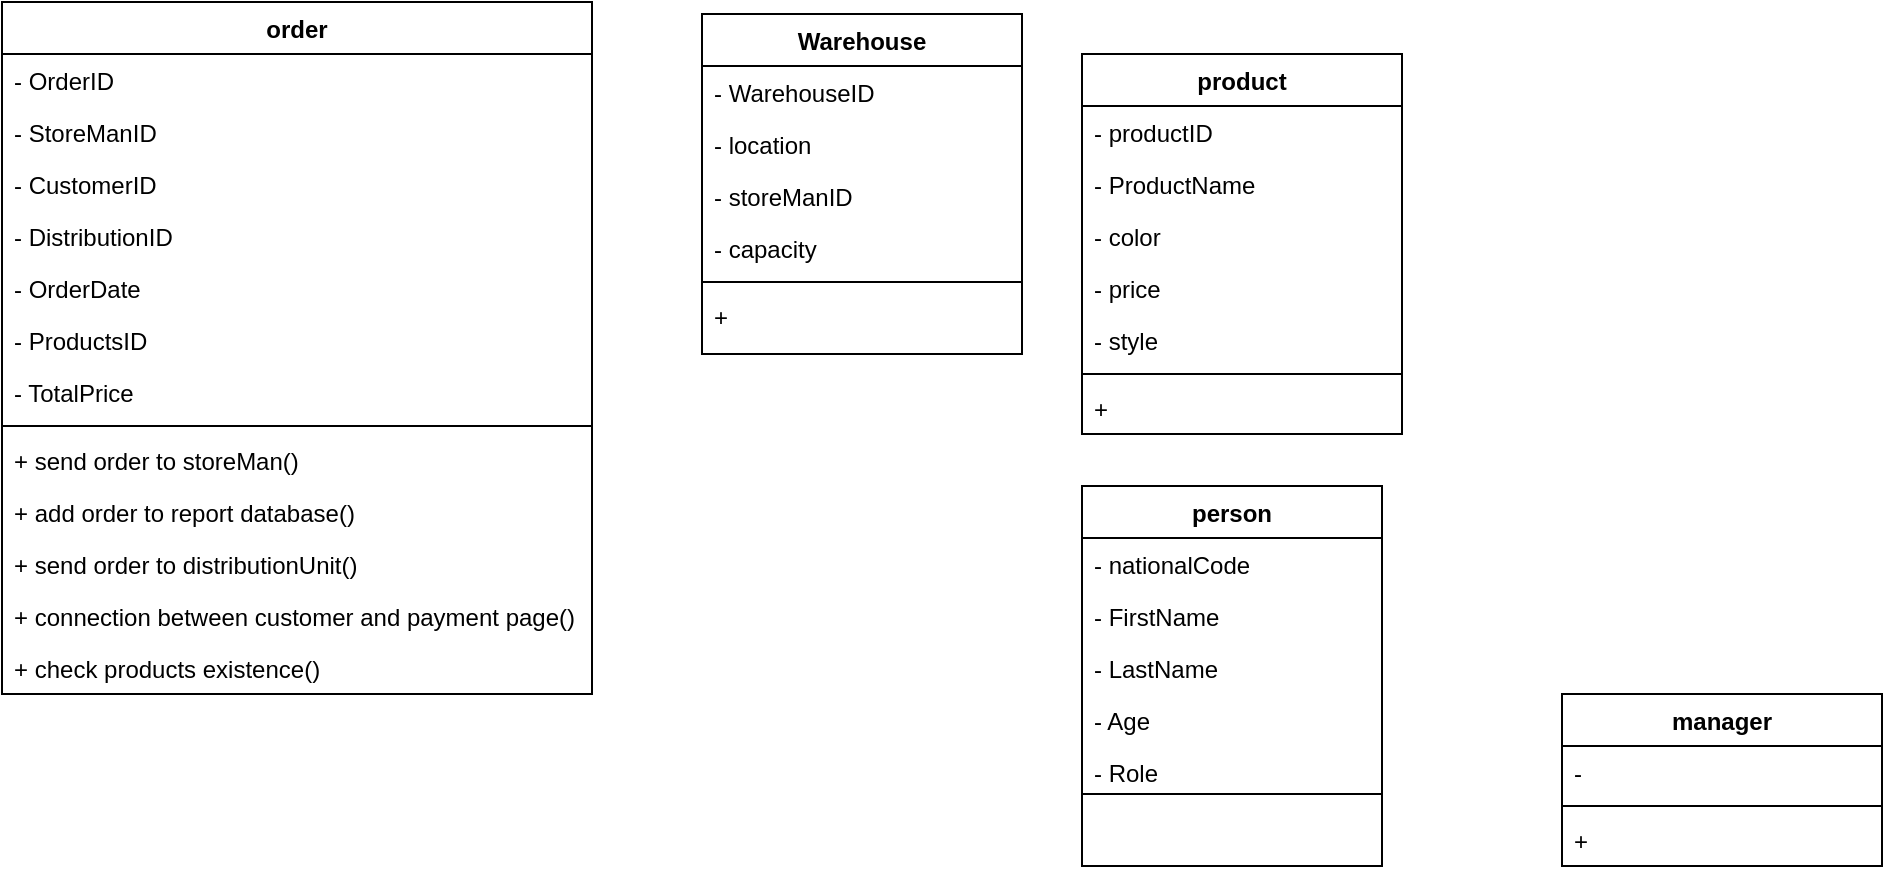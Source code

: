 <mxfile version="13.3.0" type="device"><diagram id="hcN23eRwuLRoSTcqXGNc" name="Page-1"><mxGraphModel dx="1038" dy="562" grid="1" gridSize="10" guides="1" tooltips="1" connect="1" arrows="1" fold="1" page="1" pageScale="1" pageWidth="850" pageHeight="1100" math="0" shadow="0"><root><mxCell id="0"/><mxCell id="1" parent="0"/><mxCell id="o1BpWOfVAHGH-hoose0F-11" value="Warehouse" style="swimlane;fontStyle=1;align=center;verticalAlign=top;childLayout=stackLayout;horizontal=1;startSize=26;horizontalStack=0;resizeParent=1;resizeParentMax=0;resizeLast=0;collapsible=1;marginBottom=0;" vertex="1" parent="1"><mxGeometry x="430" y="60" width="160" height="170" as="geometry"/></mxCell><mxCell id="o1BpWOfVAHGH-hoose0F-12" value="- WarehouseID" style="text;strokeColor=none;fillColor=none;align=left;verticalAlign=top;spacingLeft=4;spacingRight=4;overflow=hidden;rotatable=0;points=[[0,0.5],[1,0.5]];portConstraint=eastwest;" vertex="1" parent="o1BpWOfVAHGH-hoose0F-11"><mxGeometry y="26" width="160" height="26" as="geometry"/></mxCell><mxCell id="o1BpWOfVAHGH-hoose0F-15" value="- location" style="text;strokeColor=none;fillColor=none;align=left;verticalAlign=top;spacingLeft=4;spacingRight=4;overflow=hidden;rotatable=0;points=[[0,0.5],[1,0.5]];portConstraint=eastwest;" vertex="1" parent="o1BpWOfVAHGH-hoose0F-11"><mxGeometry y="52" width="160" height="26" as="geometry"/></mxCell><mxCell id="o1BpWOfVAHGH-hoose0F-17" value="- storeManID" style="text;strokeColor=none;fillColor=none;align=left;verticalAlign=top;spacingLeft=4;spacingRight=4;overflow=hidden;rotatable=0;points=[[0,0.5],[1,0.5]];portConstraint=eastwest;" vertex="1" parent="o1BpWOfVAHGH-hoose0F-11"><mxGeometry y="78" width="160" height="26" as="geometry"/></mxCell><mxCell id="o1BpWOfVAHGH-hoose0F-16" value="- capacity" style="text;strokeColor=none;fillColor=none;align=left;verticalAlign=top;spacingLeft=4;spacingRight=4;overflow=hidden;rotatable=0;points=[[0,0.5],[1,0.5]];portConstraint=eastwest;" vertex="1" parent="o1BpWOfVAHGH-hoose0F-11"><mxGeometry y="104" width="160" height="26" as="geometry"/></mxCell><mxCell id="o1BpWOfVAHGH-hoose0F-13" value="" style="line;strokeWidth=1;fillColor=none;align=left;verticalAlign=middle;spacingTop=-1;spacingLeft=3;spacingRight=3;rotatable=0;labelPosition=right;points=[];portConstraint=eastwest;" vertex="1" parent="o1BpWOfVAHGH-hoose0F-11"><mxGeometry y="130" width="160" height="8" as="geometry"/></mxCell><mxCell id="o1BpWOfVAHGH-hoose0F-14" value="+" style="text;strokeColor=none;fillColor=none;align=left;verticalAlign=top;spacingLeft=4;spacingRight=4;overflow=hidden;rotatable=0;points=[[0,0.5],[1,0.5]];portConstraint=eastwest;" vertex="1" parent="o1BpWOfVAHGH-hoose0F-11"><mxGeometry y="138" width="160" height="32" as="geometry"/></mxCell><mxCell id="o1BpWOfVAHGH-hoose0F-41" value="product" style="swimlane;fontStyle=1;align=center;verticalAlign=top;childLayout=stackLayout;horizontal=1;startSize=26;horizontalStack=0;resizeParent=1;resizeParentMax=0;resizeLast=0;collapsible=1;marginBottom=0;" vertex="1" parent="1"><mxGeometry x="620" y="80" width="160" height="190" as="geometry"/></mxCell><mxCell id="o1BpWOfVAHGH-hoose0F-42" value="- productID" style="text;strokeColor=none;fillColor=none;align=left;verticalAlign=top;spacingLeft=4;spacingRight=4;overflow=hidden;rotatable=0;points=[[0,0.5],[1,0.5]];portConstraint=eastwest;" vertex="1" parent="o1BpWOfVAHGH-hoose0F-41"><mxGeometry y="26" width="160" height="26" as="geometry"/></mxCell><mxCell id="o1BpWOfVAHGH-hoose0F-49" value="- ProductName" style="text;strokeColor=none;fillColor=none;align=left;verticalAlign=top;spacingLeft=4;spacingRight=4;overflow=hidden;rotatable=0;points=[[0,0.5],[1,0.5]];portConstraint=eastwest;" vertex="1" parent="o1BpWOfVAHGH-hoose0F-41"><mxGeometry y="52" width="160" height="26" as="geometry"/></mxCell><mxCell id="o1BpWOfVAHGH-hoose0F-52" value="- color" style="text;strokeColor=none;fillColor=none;align=left;verticalAlign=top;spacingLeft=4;spacingRight=4;overflow=hidden;rotatable=0;points=[[0,0.5],[1,0.5]];portConstraint=eastwest;" vertex="1" parent="o1BpWOfVAHGH-hoose0F-41"><mxGeometry y="78" width="160" height="26" as="geometry"/></mxCell><mxCell id="o1BpWOfVAHGH-hoose0F-50" value="- price" style="text;strokeColor=none;fillColor=none;align=left;verticalAlign=top;spacingLeft=4;spacingRight=4;overflow=hidden;rotatable=0;points=[[0,0.5],[1,0.5]];portConstraint=eastwest;" vertex="1" parent="o1BpWOfVAHGH-hoose0F-41"><mxGeometry y="104" width="160" height="26" as="geometry"/></mxCell><mxCell id="o1BpWOfVAHGH-hoose0F-51" value="- style" style="text;strokeColor=none;fillColor=none;align=left;verticalAlign=top;spacingLeft=4;spacingRight=4;overflow=hidden;rotatable=0;points=[[0,0.5],[1,0.5]];portConstraint=eastwest;" vertex="1" parent="o1BpWOfVAHGH-hoose0F-41"><mxGeometry y="130" width="160" height="26" as="geometry"/></mxCell><mxCell id="o1BpWOfVAHGH-hoose0F-43" value="" style="line;strokeWidth=1;fillColor=none;align=left;verticalAlign=middle;spacingTop=-1;spacingLeft=3;spacingRight=3;rotatable=0;labelPosition=right;points=[];portConstraint=eastwest;" vertex="1" parent="o1BpWOfVAHGH-hoose0F-41"><mxGeometry y="156" width="160" height="8" as="geometry"/></mxCell><mxCell id="o1BpWOfVAHGH-hoose0F-44" value="+" style="text;strokeColor=none;fillColor=none;align=left;verticalAlign=top;spacingLeft=4;spacingRight=4;overflow=hidden;rotatable=0;points=[[0,0.5],[1,0.5]];portConstraint=eastwest;" vertex="1" parent="o1BpWOfVAHGH-hoose0F-41"><mxGeometry y="164" width="160" height="26" as="geometry"/></mxCell><mxCell id="o1BpWOfVAHGH-hoose0F-53" value="manager" style="swimlane;fontStyle=1;align=center;verticalAlign=top;childLayout=stackLayout;horizontal=1;startSize=26;horizontalStack=0;resizeParent=1;resizeParentMax=0;resizeLast=0;collapsible=1;marginBottom=0;" vertex="1" parent="1"><mxGeometry x="860" y="400" width="160" height="86" as="geometry"/></mxCell><mxCell id="o1BpWOfVAHGH-hoose0F-54" value="-" style="text;strokeColor=none;fillColor=none;align=left;verticalAlign=top;spacingLeft=4;spacingRight=4;overflow=hidden;rotatable=0;points=[[0,0.5],[1,0.5]];portConstraint=eastwest;" vertex="1" parent="o1BpWOfVAHGH-hoose0F-53"><mxGeometry y="26" width="160" height="26" as="geometry"/></mxCell><mxCell id="o1BpWOfVAHGH-hoose0F-55" value="" style="line;strokeWidth=1;fillColor=none;align=left;verticalAlign=middle;spacingTop=-1;spacingLeft=3;spacingRight=3;rotatable=0;labelPosition=right;points=[];portConstraint=eastwest;" vertex="1" parent="o1BpWOfVAHGH-hoose0F-53"><mxGeometry y="52" width="160" height="8" as="geometry"/></mxCell><mxCell id="o1BpWOfVAHGH-hoose0F-56" value="+" style="text;strokeColor=none;fillColor=none;align=left;verticalAlign=top;spacingLeft=4;spacingRight=4;overflow=hidden;rotatable=0;points=[[0,0.5],[1,0.5]];portConstraint=eastwest;" vertex="1" parent="o1BpWOfVAHGH-hoose0F-53"><mxGeometry y="60" width="160" height="26" as="geometry"/></mxCell><mxCell id="o1BpWOfVAHGH-hoose0F-22" value="order" style="swimlane;fontStyle=1;align=center;verticalAlign=top;childLayout=stackLayout;horizontal=1;startSize=26;horizontalStack=0;resizeParent=1;resizeParentMax=0;resizeLast=0;collapsible=1;marginBottom=0;" vertex="1" parent="1"><mxGeometry x="80" y="54" width="295" height="346" as="geometry"/></mxCell><mxCell id="o1BpWOfVAHGH-hoose0F-23" value="- OrderID" style="text;strokeColor=none;fillColor=none;align=left;verticalAlign=top;spacingLeft=4;spacingRight=4;overflow=hidden;rotatable=0;points=[[0,0.5],[1,0.5]];portConstraint=eastwest;" vertex="1" parent="o1BpWOfVAHGH-hoose0F-22"><mxGeometry y="26" width="295" height="26" as="geometry"/></mxCell><mxCell id="o1BpWOfVAHGH-hoose0F-25" value="- StoreManID" style="text;strokeColor=none;fillColor=none;align=left;verticalAlign=top;spacingLeft=4;spacingRight=4;overflow=hidden;rotatable=0;points=[[0,0.5],[1,0.5]];portConstraint=eastwest;" vertex="1" parent="o1BpWOfVAHGH-hoose0F-22"><mxGeometry y="52" width="295" height="26" as="geometry"/></mxCell><mxCell id="o1BpWOfVAHGH-hoose0F-31" value="- CustomerID" style="text;strokeColor=none;fillColor=none;align=left;verticalAlign=top;spacingLeft=4;spacingRight=4;overflow=hidden;rotatable=0;points=[[0,0.5],[1,0.5]];portConstraint=eastwest;" vertex="1" parent="o1BpWOfVAHGH-hoose0F-22"><mxGeometry y="78" width="295" height="26" as="geometry"/></mxCell><mxCell id="o1BpWOfVAHGH-hoose0F-30" value="- DistributionID" style="text;strokeColor=none;fillColor=none;align=left;verticalAlign=top;spacingLeft=4;spacingRight=4;overflow=hidden;rotatable=0;points=[[0,0.5],[1,0.5]];portConstraint=eastwest;" vertex="1" parent="o1BpWOfVAHGH-hoose0F-22"><mxGeometry y="104" width="295" height="26" as="geometry"/></mxCell><mxCell id="o1BpWOfVAHGH-hoose0F-32" value="- OrderDate" style="text;strokeColor=none;fillColor=none;align=left;verticalAlign=top;spacingLeft=4;spacingRight=4;overflow=hidden;rotatable=0;points=[[0,0.5],[1,0.5]];portConstraint=eastwest;" vertex="1" parent="o1BpWOfVAHGH-hoose0F-22"><mxGeometry y="130" width="295" height="26" as="geometry"/></mxCell><mxCell id="o1BpWOfVAHGH-hoose0F-34" value="- ProductsID" style="text;strokeColor=none;fillColor=none;align=left;verticalAlign=top;spacingLeft=4;spacingRight=4;overflow=hidden;rotatable=0;points=[[0,0.5],[1,0.5]];portConstraint=eastwest;" vertex="1" parent="o1BpWOfVAHGH-hoose0F-22"><mxGeometry y="156" width="295" height="26" as="geometry"/></mxCell><mxCell id="o1BpWOfVAHGH-hoose0F-33" value="- TotalPrice" style="text;strokeColor=none;fillColor=none;align=left;verticalAlign=top;spacingLeft=4;spacingRight=4;overflow=hidden;rotatable=0;points=[[0,0.5],[1,0.5]];portConstraint=eastwest;" vertex="1" parent="o1BpWOfVAHGH-hoose0F-22"><mxGeometry y="182" width="295" height="26" as="geometry"/></mxCell><mxCell id="o1BpWOfVAHGH-hoose0F-24" value="" style="line;strokeWidth=1;fillColor=none;align=left;verticalAlign=middle;spacingTop=-1;spacingLeft=3;spacingRight=3;rotatable=0;labelPosition=right;points=[];portConstraint=eastwest;" vertex="1" parent="o1BpWOfVAHGH-hoose0F-22"><mxGeometry y="208" width="295" height="8" as="geometry"/></mxCell><mxCell id="o1BpWOfVAHGH-hoose0F-35" value="+ send order to storeMan()" style="text;strokeColor=none;fillColor=none;align=left;verticalAlign=top;spacingLeft=4;spacingRight=4;overflow=hidden;rotatable=0;points=[[0,0.5],[1,0.5]];portConstraint=eastwest;" vertex="1" parent="o1BpWOfVAHGH-hoose0F-22"><mxGeometry y="216" width="295" height="26" as="geometry"/></mxCell><mxCell id="o1BpWOfVAHGH-hoose0F-37" value="+ add order to report database()" style="text;strokeColor=none;fillColor=none;align=left;verticalAlign=top;spacingLeft=4;spacingRight=4;overflow=hidden;rotatable=0;points=[[0,0.5],[1,0.5]];portConstraint=eastwest;" vertex="1" parent="o1BpWOfVAHGH-hoose0F-22"><mxGeometry y="242" width="295" height="26" as="geometry"/></mxCell><mxCell id="o1BpWOfVAHGH-hoose0F-36" value="+ send order to distributionUnit()" style="text;strokeColor=none;fillColor=none;align=left;verticalAlign=top;spacingLeft=4;spacingRight=4;overflow=hidden;rotatable=0;points=[[0,0.5],[1,0.5]];portConstraint=eastwest;" vertex="1" parent="o1BpWOfVAHGH-hoose0F-22"><mxGeometry y="268" width="295" height="26" as="geometry"/></mxCell><mxCell id="o1BpWOfVAHGH-hoose0F-38" value="+ connection between customer and payment page()" style="text;strokeColor=none;fillColor=none;align=left;verticalAlign=top;spacingLeft=4;spacingRight=4;overflow=hidden;rotatable=0;points=[[0,0.5],[1,0.5]];portConstraint=eastwest;" vertex="1" parent="o1BpWOfVAHGH-hoose0F-22"><mxGeometry y="294" width="295" height="26" as="geometry"/></mxCell><mxCell id="o1BpWOfVAHGH-hoose0F-39" value="+ check products existence()" style="text;strokeColor=none;fillColor=none;align=left;verticalAlign=top;spacingLeft=4;spacingRight=4;overflow=hidden;rotatable=0;points=[[0,0.5],[1,0.5]];portConstraint=eastwest;" vertex="1" parent="o1BpWOfVAHGH-hoose0F-22"><mxGeometry y="320" width="295" height="26" as="geometry"/></mxCell><mxCell id="o1BpWOfVAHGH-hoose0F-1" value="person" style="swimlane;fontStyle=1;align=center;verticalAlign=top;childLayout=stackLayout;horizontal=1;startSize=26;horizontalStack=0;resizeParent=1;resizeParentMax=0;resizeLast=0;collapsible=1;marginBottom=0;" vertex="1" parent="1"><mxGeometry x="620" y="296" width="150" height="190" as="geometry"/></mxCell><mxCell id="o1BpWOfVAHGH-hoose0F-2" value="- nationalCode " style="text;strokeColor=none;fillColor=none;align=left;verticalAlign=top;spacingLeft=4;spacingRight=4;overflow=hidden;rotatable=0;points=[[0,0.5],[1,0.5]];portConstraint=eastwest;" vertex="1" parent="o1BpWOfVAHGH-hoose0F-1"><mxGeometry y="26" width="150" height="26" as="geometry"/></mxCell><mxCell id="o1BpWOfVAHGH-hoose0F-4" value="- FirstName" style="text;strokeColor=none;fillColor=none;align=left;verticalAlign=top;spacingLeft=4;spacingRight=4;overflow=hidden;rotatable=0;points=[[0,0.5],[1,0.5]];portConstraint=eastwest;" vertex="1" parent="o1BpWOfVAHGH-hoose0F-1"><mxGeometry y="52" width="150" height="26" as="geometry"/></mxCell><mxCell id="o1BpWOfVAHGH-hoose0F-7" value="- LastName" style="text;strokeColor=none;fillColor=none;align=left;verticalAlign=top;spacingLeft=4;spacingRight=4;overflow=hidden;rotatable=0;points=[[0,0.5],[1,0.5]];portConstraint=eastwest;" vertex="1" parent="o1BpWOfVAHGH-hoose0F-1"><mxGeometry y="78" width="150" height="26" as="geometry"/></mxCell><mxCell id="o1BpWOfVAHGH-hoose0F-6" value="- Age" style="text;strokeColor=none;fillColor=none;align=left;verticalAlign=top;spacingLeft=4;spacingRight=4;overflow=hidden;rotatable=0;points=[[0,0.5],[1,0.5]];portConstraint=eastwest;" vertex="1" parent="o1BpWOfVAHGH-hoose0F-1"><mxGeometry y="104" width="150" height="26" as="geometry"/></mxCell><mxCell id="o1BpWOfVAHGH-hoose0F-8" value="- Role" style="text;strokeColor=none;fillColor=none;align=left;verticalAlign=top;spacingLeft=4;spacingRight=4;overflow=hidden;rotatable=0;points=[[0,0.5],[1,0.5]];portConstraint=eastwest;" vertex="1" parent="o1BpWOfVAHGH-hoose0F-1"><mxGeometry y="130" width="150" height="20" as="geometry"/></mxCell><mxCell id="o1BpWOfVAHGH-hoose0F-3" value="" style="line;strokeWidth=1;fillColor=none;align=left;verticalAlign=middle;spacingTop=-1;spacingLeft=3;spacingRight=3;rotatable=0;labelPosition=right;points=[];portConstraint=eastwest;" vertex="1" parent="o1BpWOfVAHGH-hoose0F-1"><mxGeometry y="150" width="150" height="8" as="geometry"/></mxCell><mxCell id="o1BpWOfVAHGH-hoose0F-10" value=" " style="text;strokeColor=none;fillColor=none;align=left;verticalAlign=top;spacingLeft=4;spacingRight=4;overflow=hidden;rotatable=0;points=[[0,0.5],[1,0.5]];portConstraint=eastwest;" vertex="1" parent="o1BpWOfVAHGH-hoose0F-1"><mxGeometry y="158" width="150" height="32" as="geometry"/></mxCell></root></mxGraphModel></diagram></mxfile>